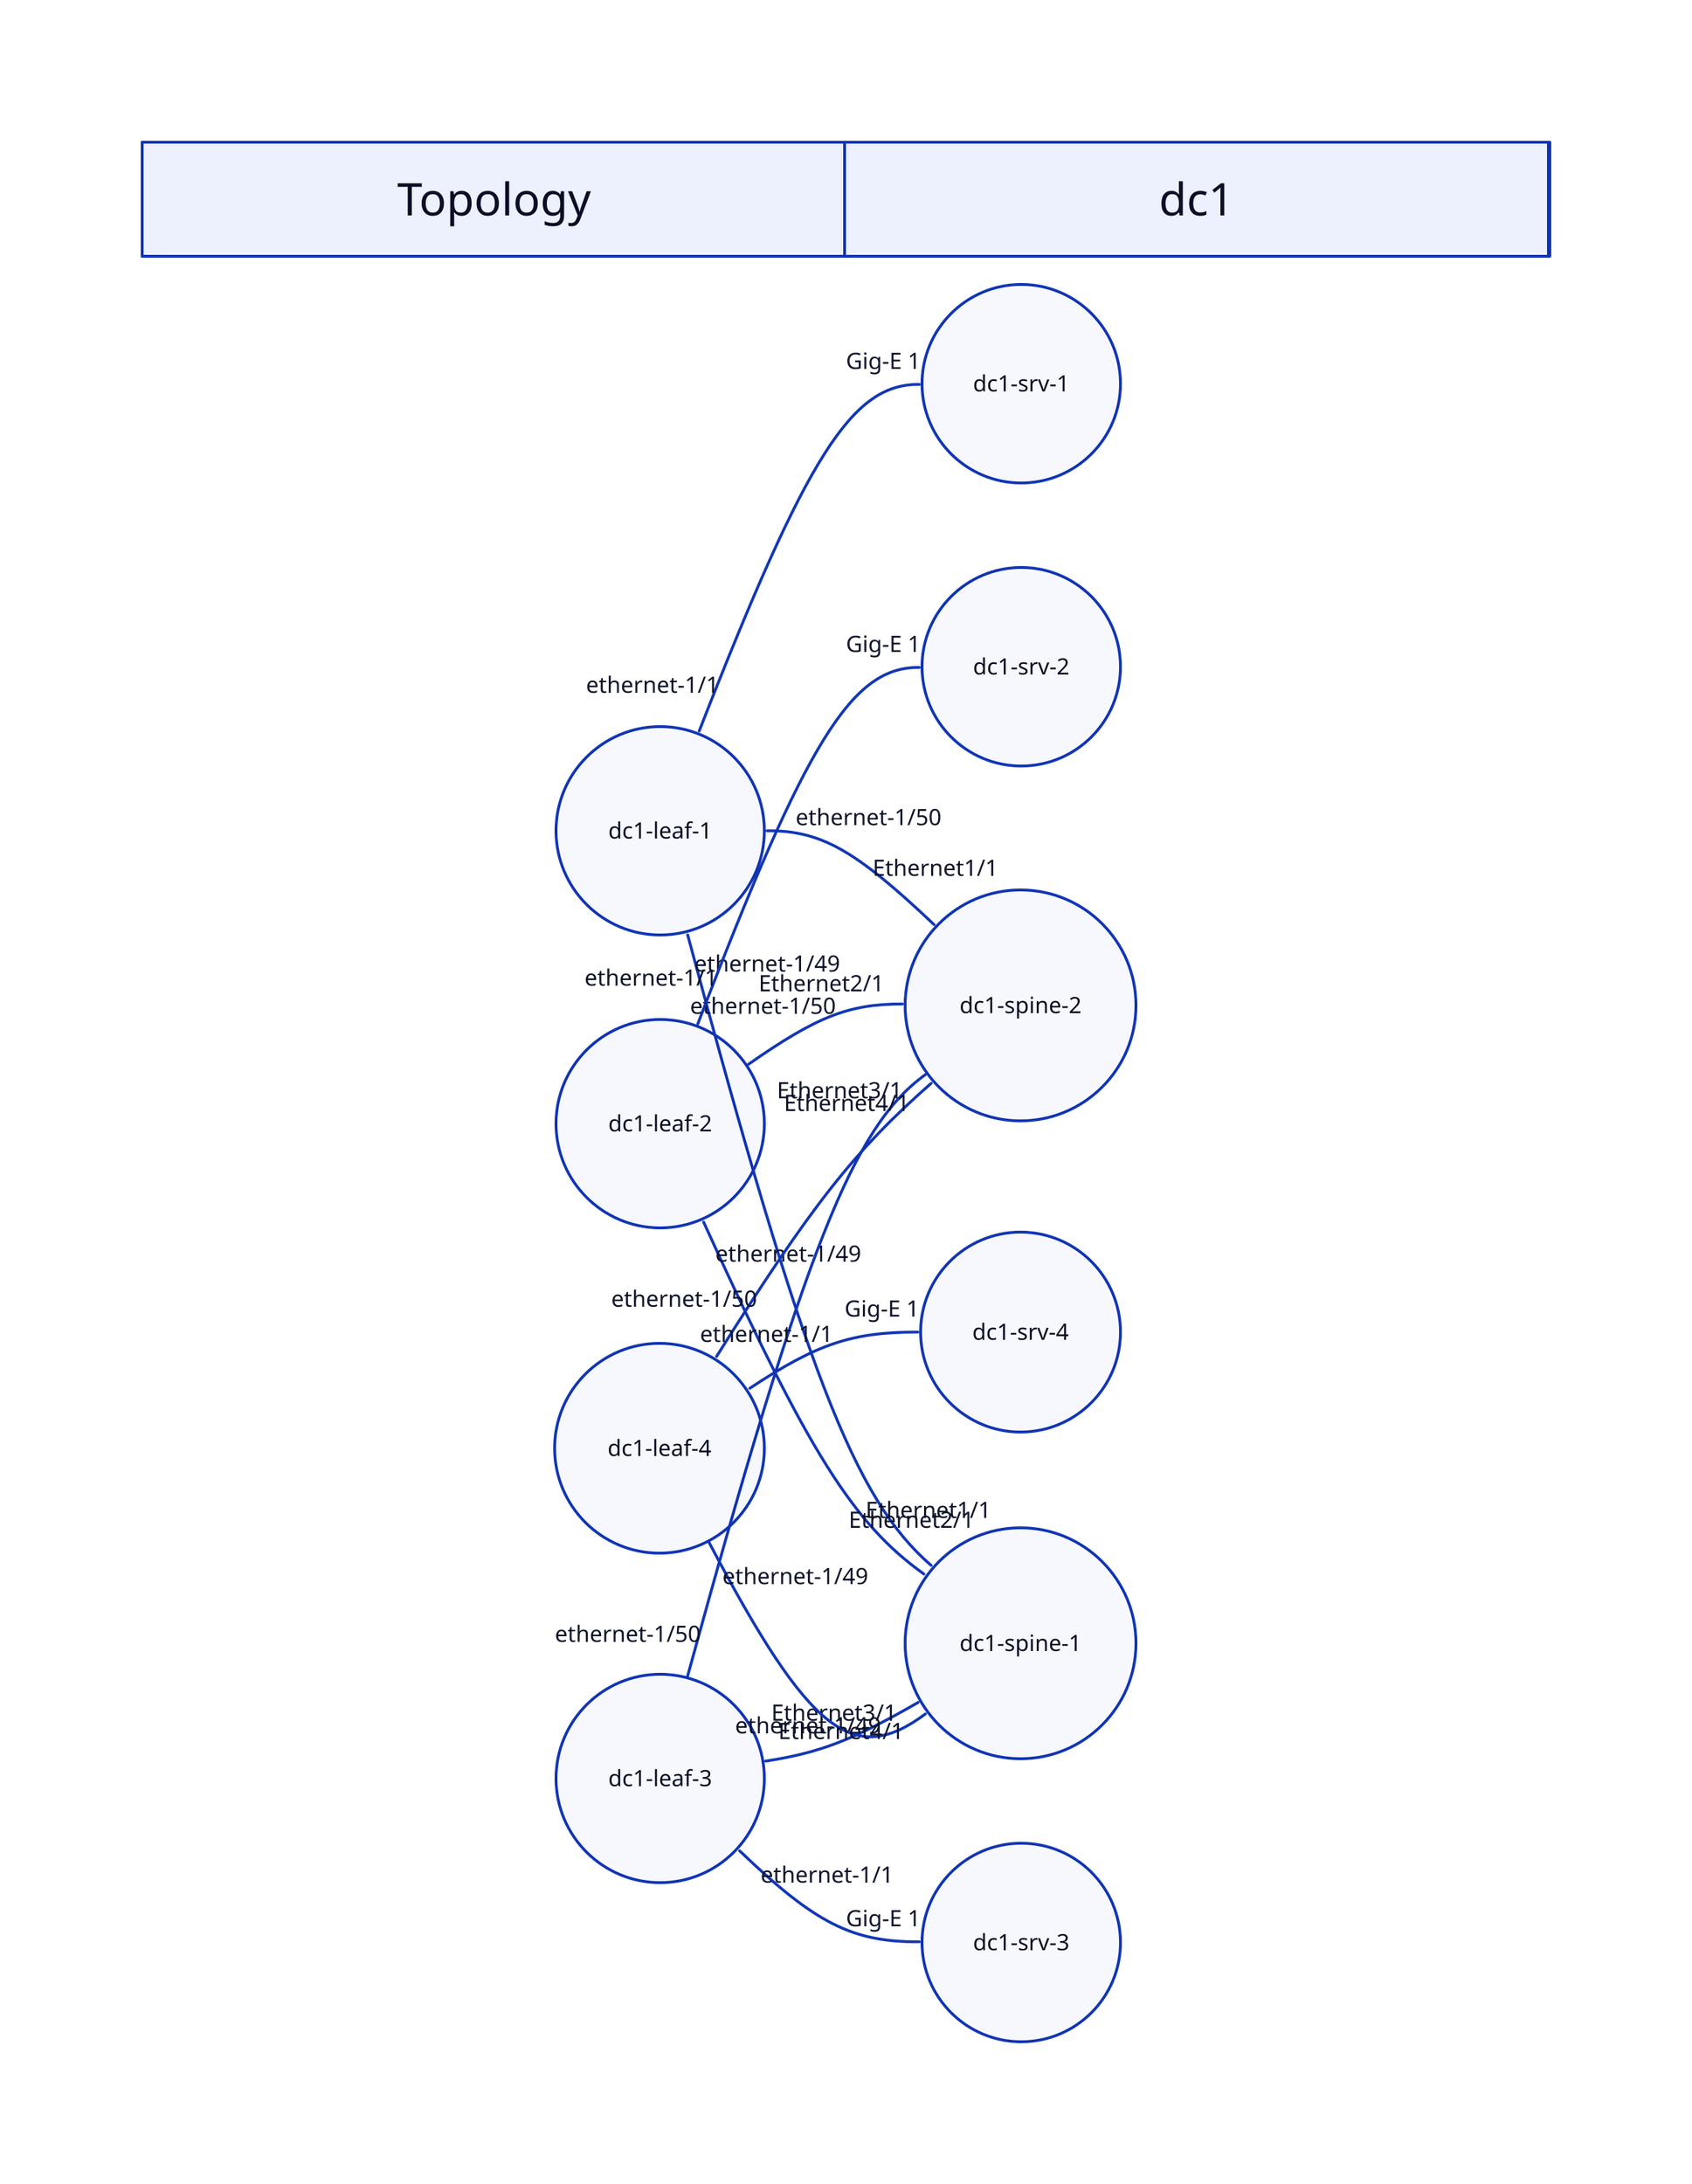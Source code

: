 title: "" {
  near: top-center
  grid-columns: 2
  grid-gap: 0
  width: 1000

  Topology.width: 500
  Topology.style.font-size: 32
  dc1.width: 500
  dc1.style.bold: false
  dc1.style.font-size: 32
}

direction: right

style: {
    fill: transparent
}

dc1-leaf-1: {
    shape: circle
}
dc1-spine-1: {
    shape: circle
}
dc1-spine-2: {
    shape: circle
}
dc1-leaf-2: {
    shape: circle
}
dc1-leaf-3: {
    shape: circle
}
dc1-leaf-4: {
    shape: circle
}
dc1-srv-1: {
    shape: circle
}
dc1-srv-2: {
    shape: circle
}
dc1-srv-3: {
    shape: circle
}
dc1-srv-4: {
    shape: circle
}

dc1-leaf-1 -- dc1-spine-1: {
    source-arrowhead.label: ethernet-1/49
    target-arrowhead.label: Ethernet1/1
}
dc1-leaf-1 -- dc1-spine-2: {
    source-arrowhead.label: ethernet-1/50
    target-arrowhead.label: Ethernet1/1
}
dc1-leaf-2 -- dc1-spine-1: {
    source-arrowhead.label: ethernet-1/49
    target-arrowhead.label: Ethernet2/1
}
dc1-leaf-2 -- dc1-spine-2: {
    source-arrowhead.label: ethernet-1/50
    target-arrowhead.label: Ethernet2/1
}
dc1-leaf-3 -- dc1-spine-1: {
    source-arrowhead.label: ethernet-1/49
    target-arrowhead.label: Ethernet3/1
}
dc1-leaf-3 -- dc1-spine-2: {
    source-arrowhead.label: ethernet-1/50
    target-arrowhead.label: Ethernet3/1
}
dc1-leaf-4 -- dc1-spine-1: {
    source-arrowhead.label: ethernet-1/49
    target-arrowhead.label: Ethernet4/1
}
dc1-leaf-4 -- dc1-spine-2: {
    source-arrowhead.label: ethernet-1/50
    target-arrowhead.label: Ethernet4/1
}
dc1-leaf-1 -- dc1-srv-1: {
    source-arrowhead.label: ethernet-1/1
    target-arrowhead.label: Gig-E 1
}
dc1-leaf-2 -- dc1-srv-2: {
    source-arrowhead.label: ethernet-1/1
    target-arrowhead.label: Gig-E 1
}
dc1-leaf-3 -- dc1-srv-3: {
    source-arrowhead.label: ethernet-1/1
    target-arrowhead.label: Gig-E 1
}
dc1-leaf-4 -- dc1-srv-4: {
    source-arrowhead.label: ethernet-1/1
    target-arrowhead.label: Gig-E 1
}
